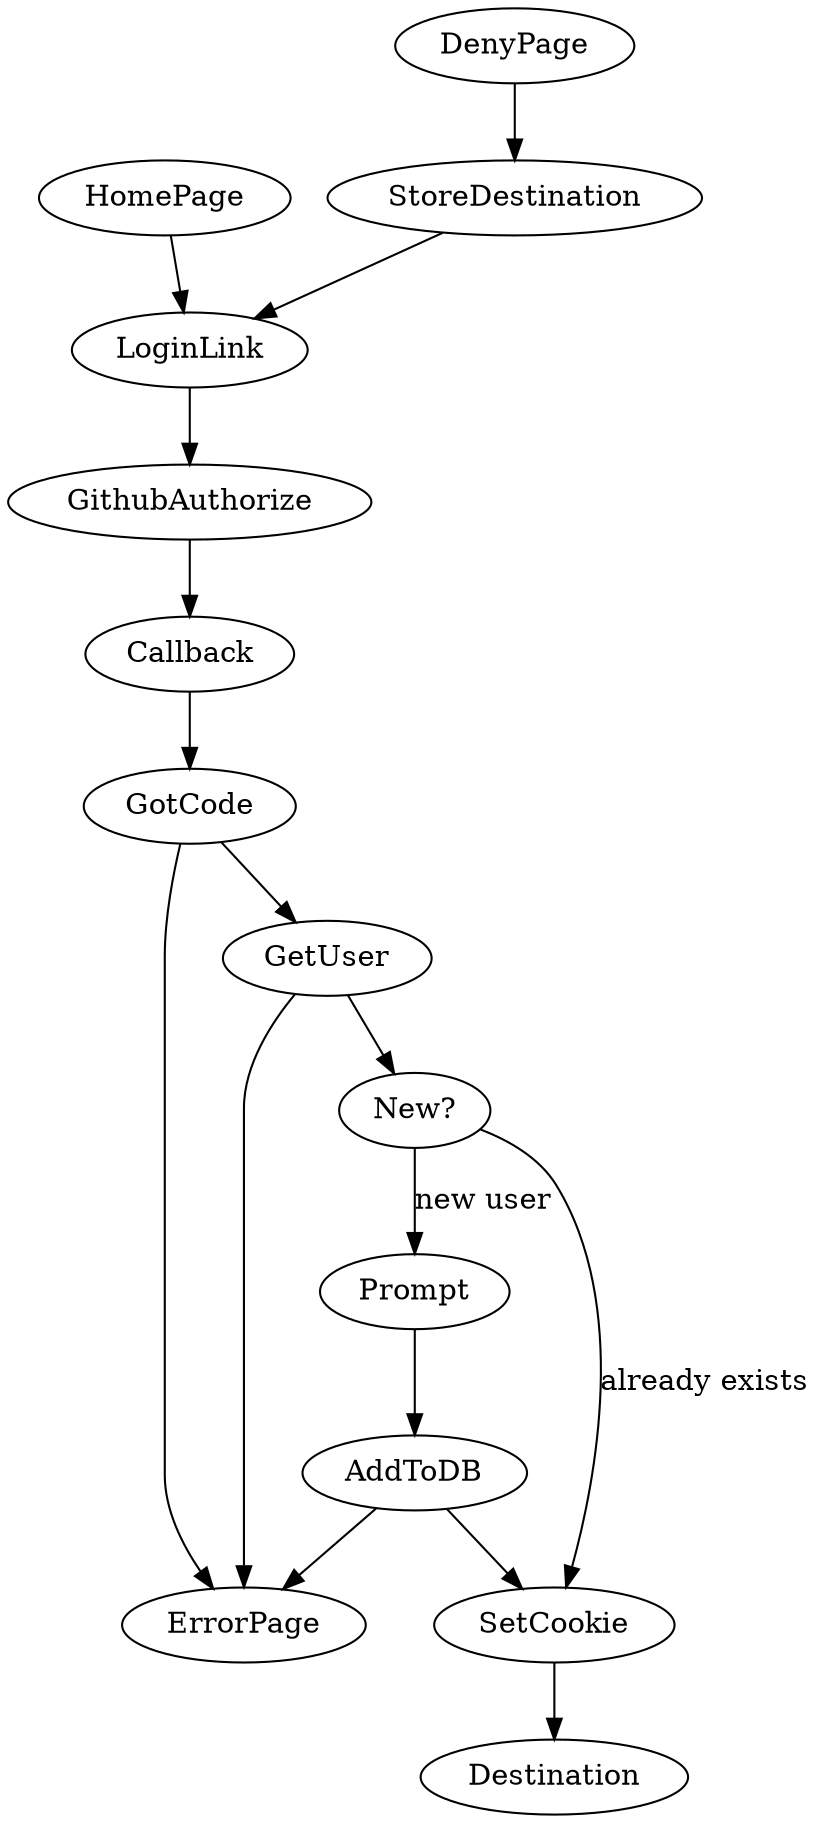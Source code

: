 digraph {
    HomePage -> LoginLink
    DenyPage -> StoreDestination
    StoreDestination -> LoginLink
    LoginLink -> GithubAuthorize
    GithubAuthorize -> Callback
    Callback -> GotCode
    GotCode -> ErrorPage
    GotCode -> GetUser
    GetUser -> New
    GetUser -> ErrorPage
    New [label="New?"]
    New -> SetCookie [label="already exists"]
    SetCookie -> Destination
    New -> Prompt [label="new user"]
    Prompt -> AddToDB
    AddToDB -> ErrorPage
    AddToDB -> SetCookie
}